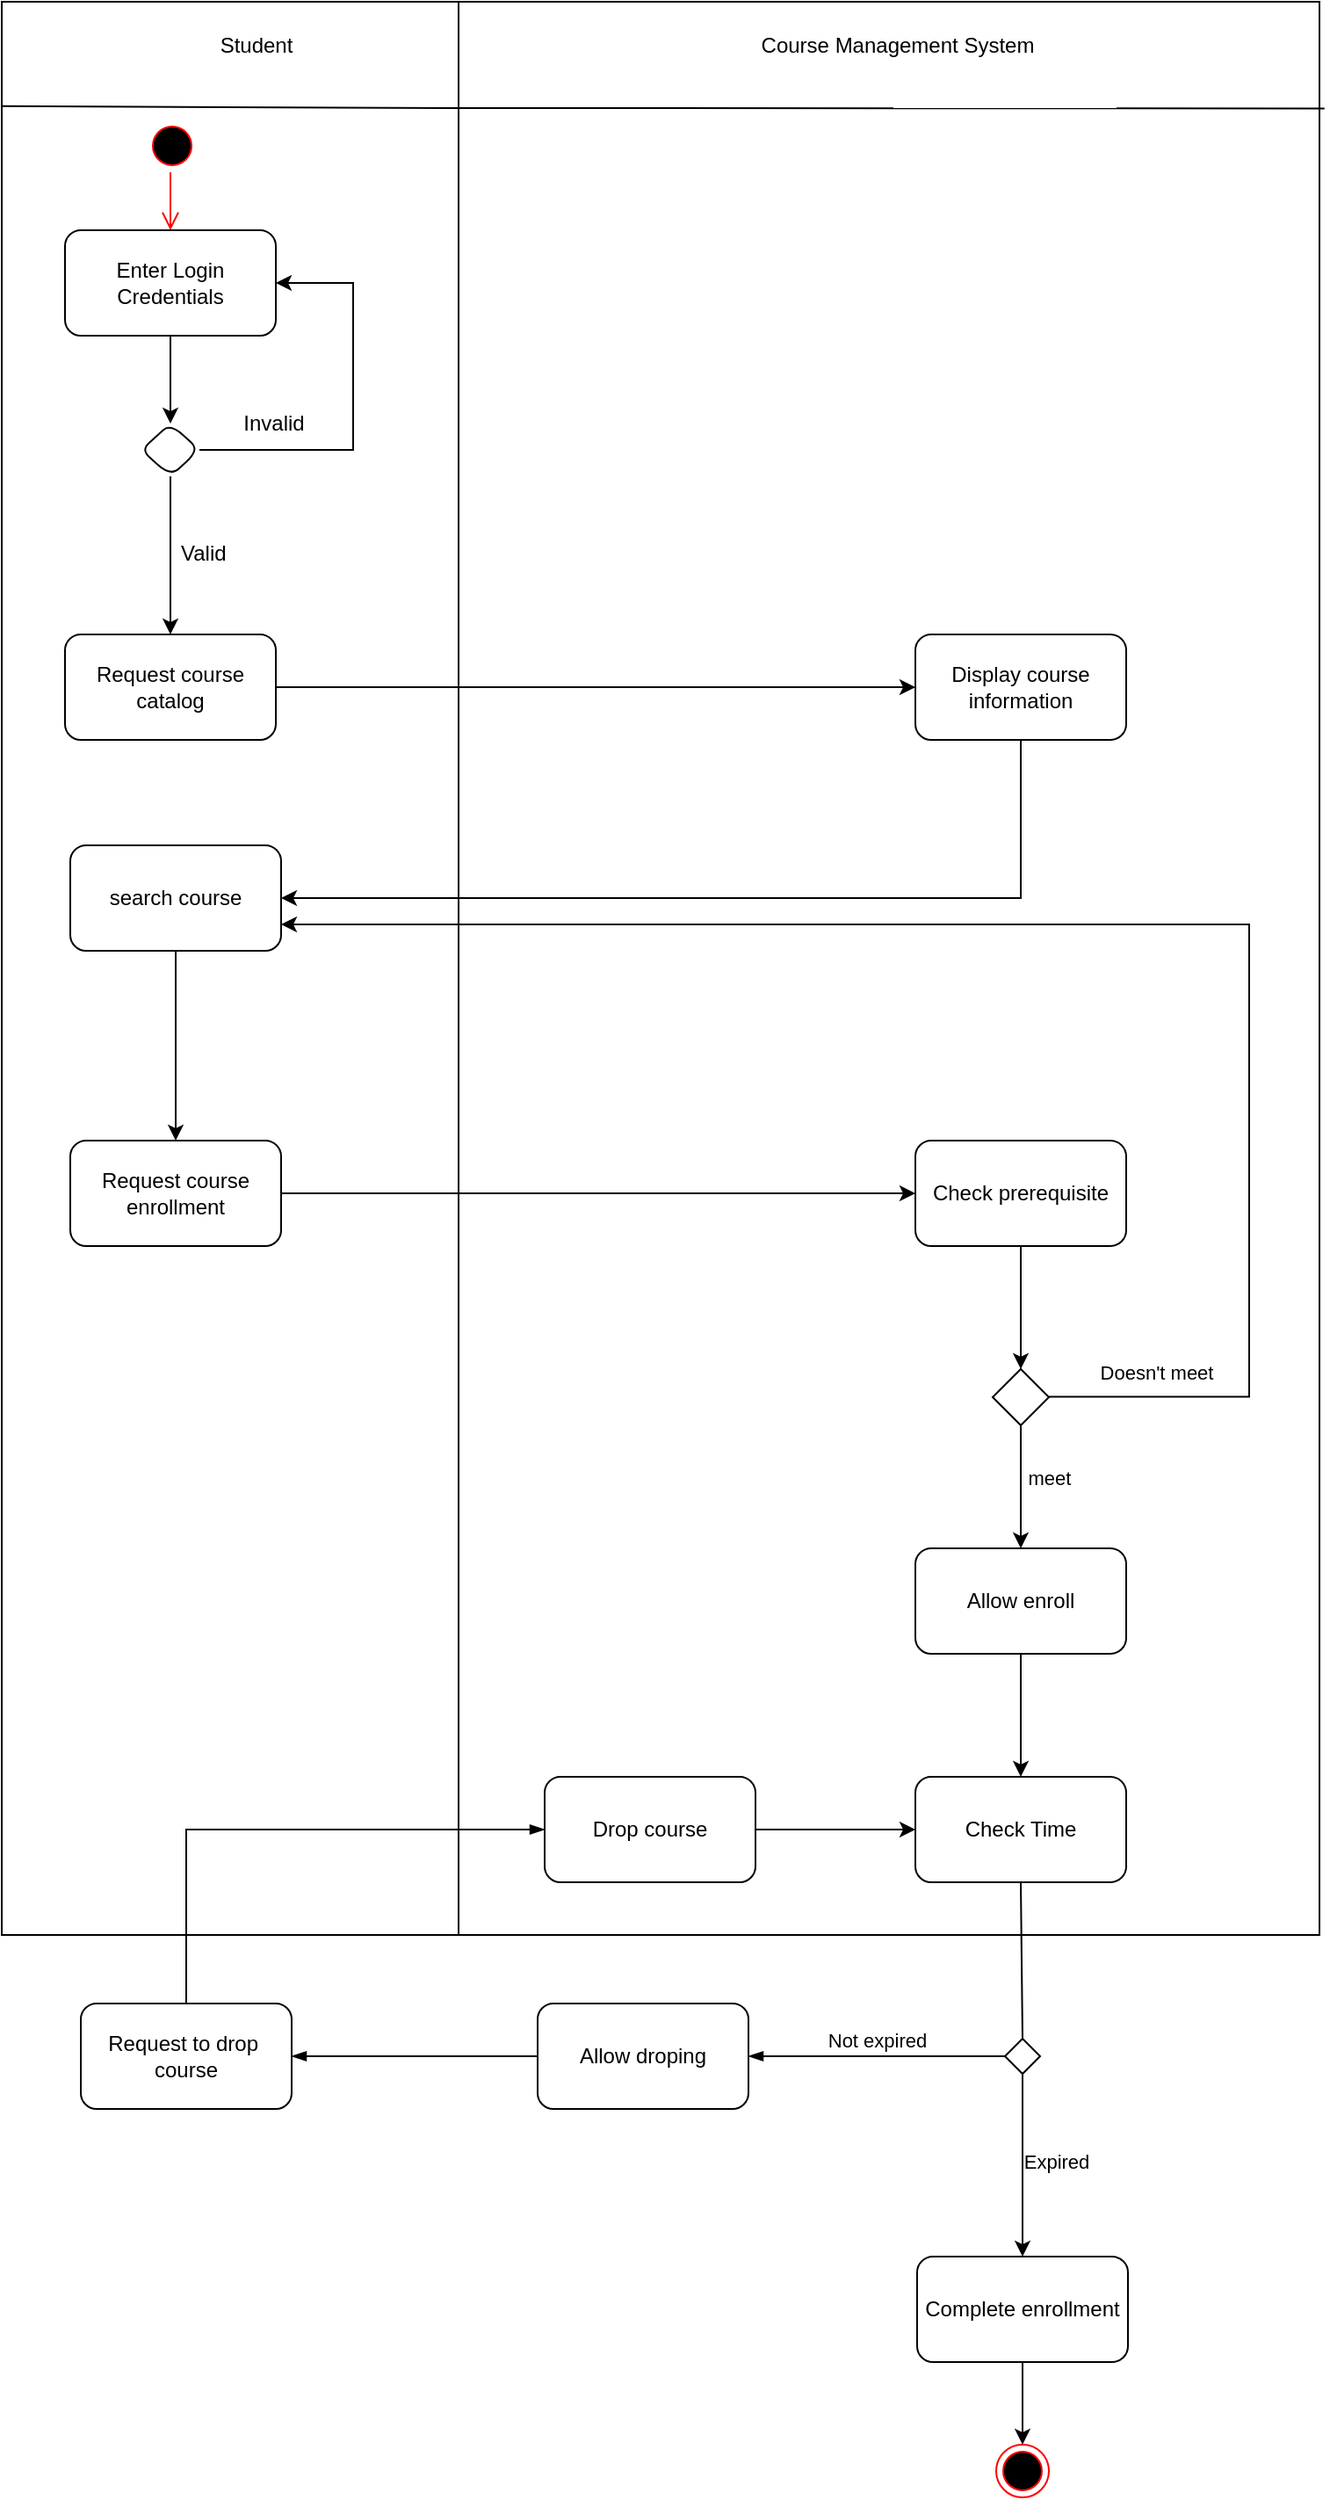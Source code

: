 <mxfile version="21.6.8" type="github">
  <diagram id="u5vGmWUHj94ZVuLHB5vo" name="Page-1">
    <mxGraphModel dx="1050" dy="579" grid="1" gridSize="10" guides="1" tooltips="1" connect="1" arrows="1" fold="1" page="1" pageScale="1" pageWidth="850" pageHeight="1100" math="0" shadow="0">
      <root>
        <mxCell id="0" />
        <mxCell id="1" parent="0" />
        <mxCell id="R87cReTE7S4wy29HUXbB-7" value="" style="rounded=0;whiteSpace=wrap;html=1;" parent="1" vertex="1">
          <mxGeometry x="80" y="60" width="340" height="1100" as="geometry" />
        </mxCell>
        <mxCell id="R87cReTE7S4wy29HUXbB-10" value="" style="endArrow=none;html=1;rounded=0;exitX=-0.001;exitY=0.054;exitDx=0;exitDy=0;exitPerimeter=0;entryX=1.017;entryY=0.125;entryDx=0;entryDy=0;entryPerimeter=0;" parent="1" edge="1" source="R87cReTE7S4wy29HUXbB-7">
          <mxGeometry width="50" height="50" relative="1" as="geometry">
            <mxPoint x="210" y="120.0" as="sourcePoint" />
            <mxPoint x="477.28" y="121.1" as="targetPoint" />
          </mxGeometry>
        </mxCell>
        <mxCell id="R87cReTE7S4wy29HUXbB-12" value="" style="rounded=0;whiteSpace=wrap;html=1;" parent="1" vertex="1">
          <mxGeometry x="340" y="60" width="490" height="1100" as="geometry" />
        </mxCell>
        <mxCell id="R87cReTE7S4wy29HUXbB-13" value="" style="endArrow=none;html=1;rounded=0;entryX=1.007;entryY=0.057;entryDx=0;entryDy=0;entryPerimeter=0;exitX=-0.006;exitY=0.055;exitDx=0;exitDy=0;exitPerimeter=0;" parent="1" edge="1" source="R87cReTE7S4wy29HUXbB-12">
          <mxGeometry width="50" height="50" relative="1" as="geometry">
            <mxPoint x="410" y="121" as="sourcePoint" />
            <mxPoint x="832.87" y="120.7" as="targetPoint" />
          </mxGeometry>
        </mxCell>
        <mxCell id="R87cReTE7S4wy29HUXbB-14" value="Student" style="text;html=1;strokeColor=none;fillColor=none;align=center;verticalAlign=middle;whiteSpace=wrap;rounded=0;" parent="1" vertex="1">
          <mxGeometry x="195" y="70" width="60" height="30" as="geometry" />
        </mxCell>
        <mxCell id="R87cReTE7S4wy29HUXbB-15" value="Course Management System" style="text;html=1;strokeColor=none;fillColor=none;align=center;verticalAlign=middle;whiteSpace=wrap;rounded=0;" parent="1" vertex="1">
          <mxGeometry x="490" y="70" width="200" height="30" as="geometry" />
        </mxCell>
        <mxCell id="R87cReTE7S4wy29HUXbB-21" value="Request course&lt;br&gt;catalog" style="rounded=1;whiteSpace=wrap;html=1;" parent="1" vertex="1">
          <mxGeometry x="116" y="420" width="120" height="60" as="geometry" />
        </mxCell>
        <mxCell id="R87cReTE7S4wy29HUXbB-23" value="search course" style="rounded=1;whiteSpace=wrap;html=1;" parent="1" vertex="1">
          <mxGeometry x="119" y="540" width="120" height="60" as="geometry" />
        </mxCell>
        <mxCell id="R87cReTE7S4wy29HUXbB-25" value="Request course enrollment" style="rounded=1;whiteSpace=wrap;html=1;" parent="1" vertex="1">
          <mxGeometry x="119" y="708" width="120" height="60" as="geometry" />
        </mxCell>
        <mxCell id="R87cReTE7S4wy29HUXbB-26" value="" style="endArrow=classic;html=1;rounded=0;endFill=1;exitX=0.5;exitY=1;exitDx=0;exitDy=0;" parent="1" source="R87cReTE7S4wy29HUXbB-23" target="R87cReTE7S4wy29HUXbB-25" edge="1">
          <mxGeometry width="50" height="50" relative="1" as="geometry">
            <mxPoint x="-91" y="567" as="sourcePoint" />
            <mxPoint x="-91" y="598" as="targetPoint" />
          </mxGeometry>
        </mxCell>
        <mxCell id="R87cReTE7S4wy29HUXbB-28" value="Display course information" style="rounded=1;whiteSpace=wrap;html=1;" parent="1" vertex="1">
          <mxGeometry x="600.0" y="420" width="120" height="60" as="geometry" />
        </mxCell>
        <mxCell id="R87cReTE7S4wy29HUXbB-29" value="" style="endArrow=classic;html=1;rounded=0;exitX=1;exitY=0.5;exitDx=0;exitDy=0;" parent="1" source="R87cReTE7S4wy29HUXbB-21" target="R87cReTE7S4wy29HUXbB-28" edge="1">
          <mxGeometry width="50" height="50" relative="1" as="geometry">
            <mxPoint x="340" y="648" as="sourcePoint" />
            <mxPoint x="530" y="568" as="targetPoint" />
          </mxGeometry>
        </mxCell>
        <mxCell id="R87cReTE7S4wy29HUXbB-30" value="" style="endArrow=classic;html=1;rounded=0;entryX=1;entryY=0.5;entryDx=0;entryDy=0;" parent="1" source="R87cReTE7S4wy29HUXbB-28" target="R87cReTE7S4wy29HUXbB-23" edge="1">
          <mxGeometry width="50" height="50" relative="1" as="geometry">
            <mxPoint x="566" y="657.5" as="sourcePoint" />
            <mxPoint x="380" y="657.5" as="targetPoint" />
            <Array as="points">
              <mxPoint x="660" y="570" />
              <mxPoint x="600" y="570" />
              <mxPoint x="510" y="570" />
            </Array>
          </mxGeometry>
        </mxCell>
        <mxCell id="1ouU2fpg87D5UkYjvhuX-35" value="" style="edgeStyle=orthogonalEdgeStyle;rounded=0;orthogonalLoop=1;jettySize=auto;html=1;" edge="1" parent="1" source="R87cReTE7S4wy29HUXbB-31" target="1ouU2fpg87D5UkYjvhuX-34">
          <mxGeometry relative="1" as="geometry" />
        </mxCell>
        <mxCell id="R87cReTE7S4wy29HUXbB-31" value="Check prerequisite" style="rounded=1;whiteSpace=wrap;html=1;" parent="1" vertex="1">
          <mxGeometry x="600" y="708" width="120" height="60" as="geometry" />
        </mxCell>
        <mxCell id="R87cReTE7S4wy29HUXbB-32" value="" style="endArrow=classic;html=1;rounded=0;entryX=0;entryY=0.5;entryDx=0;entryDy=0;" parent="1" source="R87cReTE7S4wy29HUXbB-25" edge="1" target="R87cReTE7S4wy29HUXbB-31">
          <mxGeometry width="50" height="50" relative="1" as="geometry">
            <mxPoint x="354" y="737.5" as="sourcePoint" />
            <mxPoint x="540" y="737.5" as="targetPoint" />
          </mxGeometry>
        </mxCell>
        <mxCell id="1ouU2fpg87D5UkYjvhuX-42" value="" style="edgeStyle=orthogonalEdgeStyle;rounded=0;orthogonalLoop=1;jettySize=auto;html=1;" edge="1" parent="1" source="R87cReTE7S4wy29HUXbB-36" target="R87cReTE7S4wy29HUXbB-38">
          <mxGeometry relative="1" as="geometry" />
        </mxCell>
        <mxCell id="R87cReTE7S4wy29HUXbB-36" value="Allow enroll" style="rounded=1;whiteSpace=wrap;html=1;" parent="1" vertex="1">
          <mxGeometry x="600" y="940" width="120" height="60" as="geometry" />
        </mxCell>
        <mxCell id="R87cReTE7S4wy29HUXbB-38" value="Check Time" style="rounded=1;whiteSpace=wrap;html=1;" parent="1" vertex="1">
          <mxGeometry x="600.0" y="1070" width="120" height="60" as="geometry" />
        </mxCell>
        <mxCell id="1ouU2fpg87D5UkYjvhuX-46" value="" style="edgeStyle=orthogonalEdgeStyle;rounded=0;orthogonalLoop=1;jettySize=auto;html=1;" edge="1" parent="1" source="R87cReTE7S4wy29HUXbB-40" target="R87cReTE7S4wy29HUXbB-41">
          <mxGeometry relative="1" as="geometry" />
        </mxCell>
        <mxCell id="1ouU2fpg87D5UkYjvhuX-47" value="Expired" style="edgeLabel;html=1;align=center;verticalAlign=middle;resizable=0;points=[];" vertex="1" connectable="0" parent="1ouU2fpg87D5UkYjvhuX-46">
          <mxGeometry x="-0.046" y="-2" relative="1" as="geometry">
            <mxPoint x="21" as="offset" />
          </mxGeometry>
        </mxCell>
        <mxCell id="R87cReTE7S4wy29HUXbB-40" value="" style="rhombus;whiteSpace=wrap;html=1;" parent="1" vertex="1">
          <mxGeometry x="651" y="1219" width="20" height="20" as="geometry" />
        </mxCell>
        <mxCell id="1ouU2fpg87D5UkYjvhuX-44" value="" style="edgeStyle=orthogonalEdgeStyle;rounded=0;orthogonalLoop=1;jettySize=auto;html=1;" edge="1" parent="1" source="R87cReTE7S4wy29HUXbB-41" target="1ouU2fpg87D5UkYjvhuX-43">
          <mxGeometry relative="1" as="geometry" />
        </mxCell>
        <mxCell id="R87cReTE7S4wy29HUXbB-41" value="Complete enrollment" style="rounded=1;whiteSpace=wrap;html=1;" parent="1" vertex="1">
          <mxGeometry x="601.0" y="1343" width="120" height="60" as="geometry" />
        </mxCell>
        <mxCell id="1ouU2fpg87D5UkYjvhuX-45" value="" style="edgeStyle=orthogonalEdgeStyle;rounded=0;orthogonalLoop=1;jettySize=auto;html=1;" edge="1" parent="1" source="R87cReTE7S4wy29HUXbB-42" target="R87cReTE7S4wy29HUXbB-38">
          <mxGeometry relative="1" as="geometry" />
        </mxCell>
        <mxCell id="R87cReTE7S4wy29HUXbB-42" value="Drop course" style="rounded=1;whiteSpace=wrap;html=1;" parent="1" vertex="1">
          <mxGeometry x="389" y="1070" width="120" height="60" as="geometry" />
        </mxCell>
        <mxCell id="R87cReTE7S4wy29HUXbB-43" value="Allow droping" style="rounded=1;whiteSpace=wrap;html=1;" parent="1" vertex="1">
          <mxGeometry x="385" y="1199" width="120" height="60" as="geometry" />
        </mxCell>
        <mxCell id="R87cReTE7S4wy29HUXbB-44" value="Request to drop&amp;nbsp;&lt;br&gt;course" style="rounded=1;whiteSpace=wrap;html=1;" parent="1" vertex="1">
          <mxGeometry x="125" y="1199" width="120" height="60" as="geometry" />
        </mxCell>
        <mxCell id="R87cReTE7S4wy29HUXbB-52" value="" style="endArrow=blockThin;html=1;rounded=0;endFill=1;exitX=0;exitY=0.5;exitDx=0;exitDy=0;entryX=1;entryY=0.5;entryDx=0;entryDy=0;" parent="1" source="R87cReTE7S4wy29HUXbB-43" target="R87cReTE7S4wy29HUXbB-44" edge="1">
          <mxGeometry width="50" height="50" relative="1" as="geometry">
            <mxPoint x="400" y="1243" as="sourcePoint" />
            <mxPoint x="400" y="1303" as="targetPoint" />
            <Array as="points" />
          </mxGeometry>
        </mxCell>
        <mxCell id="R87cReTE7S4wy29HUXbB-53" value="" style="endArrow=blockThin;html=1;rounded=0;endFill=1;exitX=0;exitY=0.5;exitDx=0;exitDy=0;entryX=1;entryY=0.5;entryDx=0;entryDy=0;" parent="1" source="R87cReTE7S4wy29HUXbB-40" target="R87cReTE7S4wy29HUXbB-43" edge="1">
          <mxGeometry width="50" height="50" relative="1" as="geometry">
            <mxPoint x="620" y="1273" as="sourcePoint" />
            <mxPoint x="620" y="1333" as="targetPoint" />
            <Array as="points" />
          </mxGeometry>
        </mxCell>
        <mxCell id="1ouU2fpg87D5UkYjvhuX-48" value="Not expired" style="edgeLabel;html=1;align=center;verticalAlign=middle;resizable=0;points=[];" vertex="1" connectable="0" parent="R87cReTE7S4wy29HUXbB-53">
          <mxGeometry x="0.003" y="-2" relative="1" as="geometry">
            <mxPoint y="-7" as="offset" />
          </mxGeometry>
        </mxCell>
        <mxCell id="R87cReTE7S4wy29HUXbB-54" value="" style="endArrow=blockThin;html=1;rounded=0;endFill=1;entryX=0;entryY=0.5;entryDx=0;entryDy=0;" parent="1" source="R87cReTE7S4wy29HUXbB-44" target="R87cReTE7S4wy29HUXbB-42" edge="1">
          <mxGeometry width="50" height="50" relative="1" as="geometry">
            <mxPoint x="310" y="1383" as="sourcePoint" />
            <mxPoint x="310" y="1443" as="targetPoint" />
            <Array as="points">
              <mxPoint x="185" y="1100" />
            </Array>
          </mxGeometry>
        </mxCell>
        <mxCell id="R87cReTE7S4wy29HUXbB-57" value="" style="endArrow=none;html=1;rounded=0;entryX=0.5;entryY=1;entryDx=0;entryDy=0;exitX=0.5;exitY=0;exitDx=0;exitDy=0;" parent="1" source="R87cReTE7S4wy29HUXbB-40" target="R87cReTE7S4wy29HUXbB-38" edge="1">
          <mxGeometry width="50" height="50" relative="1" as="geometry">
            <mxPoint x="480" y="1413" as="sourcePoint" />
            <mxPoint x="530" y="1363" as="targetPoint" />
          </mxGeometry>
        </mxCell>
        <mxCell id="1ouU2fpg87D5UkYjvhuX-10" value="" style="ellipse;html=1;shape=startState;fillColor=#000000;strokeColor=#ff0000;" vertex="1" parent="1">
          <mxGeometry x="162" y="127" width="30" height="30" as="geometry" />
        </mxCell>
        <mxCell id="1ouU2fpg87D5UkYjvhuX-11" value="" style="edgeStyle=orthogonalEdgeStyle;html=1;verticalAlign=bottom;endArrow=open;endSize=8;strokeColor=#ff0000;rounded=0;" edge="1" parent="1">
          <mxGeometry relative="1" as="geometry">
            <mxPoint x="176" y="190" as="targetPoint" />
            <mxPoint x="176" y="157" as="sourcePoint" />
          </mxGeometry>
        </mxCell>
        <mxCell id="1ouU2fpg87D5UkYjvhuX-18" value="" style="edgeStyle=orthogonalEdgeStyle;rounded=0;orthogonalLoop=1;jettySize=auto;html=1;" edge="1" parent="1" source="1ouU2fpg87D5UkYjvhuX-12" target="1ouU2fpg87D5UkYjvhuX-17">
          <mxGeometry relative="1" as="geometry" />
        </mxCell>
        <mxCell id="1ouU2fpg87D5UkYjvhuX-12" value="Enter Login Credentials" style="rounded=1;whiteSpace=wrap;html=1;" vertex="1" parent="1">
          <mxGeometry x="116" y="190" width="120" height="60" as="geometry" />
        </mxCell>
        <mxCell id="1ouU2fpg87D5UkYjvhuX-21" value="" style="edgeStyle=orthogonalEdgeStyle;rounded=0;orthogonalLoop=1;jettySize=auto;html=1;entryX=1;entryY=0.5;entryDx=0;entryDy=0;" edge="1" parent="1" source="1ouU2fpg87D5UkYjvhuX-17" target="1ouU2fpg87D5UkYjvhuX-12">
          <mxGeometry relative="1" as="geometry">
            <mxPoint x="290" y="315" as="targetPoint" />
            <Array as="points">
              <mxPoint x="280" y="315" />
              <mxPoint x="280" y="220" />
            </Array>
          </mxGeometry>
        </mxCell>
        <mxCell id="1ouU2fpg87D5UkYjvhuX-25" value="" style="edgeStyle=orthogonalEdgeStyle;rounded=0;orthogonalLoop=1;jettySize=auto;html=1;" edge="1" parent="1" source="1ouU2fpg87D5UkYjvhuX-17" target="R87cReTE7S4wy29HUXbB-21">
          <mxGeometry relative="1" as="geometry" />
        </mxCell>
        <mxCell id="1ouU2fpg87D5UkYjvhuX-17" value="" style="rhombus;whiteSpace=wrap;html=1;rounded=1;" vertex="1" parent="1">
          <mxGeometry x="159.5" y="300" width="33" height="30" as="geometry" />
        </mxCell>
        <UserObject label="Invalid" placeholders="1" name="Variable" id="1ouU2fpg87D5UkYjvhuX-27">
          <mxCell style="text;html=1;strokeColor=none;fillColor=none;align=center;verticalAlign=middle;whiteSpace=wrap;overflow=hidden;" vertex="1" parent="1">
            <mxGeometry x="195" y="290" width="80" height="20" as="geometry" />
          </mxCell>
        </UserObject>
        <mxCell id="1ouU2fpg87D5UkYjvhuX-29" value="Valid" style="text;strokeColor=none;fillColor=none;align=left;verticalAlign=top;spacingLeft=4;spacingRight=4;overflow=hidden;rotatable=0;points=[[0,0.5],[1,0.5]];portConstraint=eastwest;whiteSpace=wrap;html=1;" vertex="1" parent="1">
          <mxGeometry x="176" y="360" width="60" height="26" as="geometry" />
        </mxCell>
        <mxCell id="1ouU2fpg87D5UkYjvhuX-37" value="" style="edgeStyle=elbowEdgeStyle;rounded=0;orthogonalLoop=1;jettySize=auto;html=1;entryX=1;entryY=0.75;entryDx=0;entryDy=0;" edge="1" parent="1" target="R87cReTE7S4wy29HUXbB-23">
          <mxGeometry relative="1" as="geometry">
            <mxPoint x="676" y="853.75" as="sourcePoint" />
            <mxPoint x="390" y="574" as="targetPoint" />
            <Array as="points">
              <mxPoint x="790" y="710" />
            </Array>
          </mxGeometry>
        </mxCell>
        <mxCell id="1ouU2fpg87D5UkYjvhuX-39" value="Doesn&#39;t meet" style="edgeLabel;html=1;align=center;verticalAlign=middle;resizable=0;points=[];" vertex="1" connectable="0" parent="1ouU2fpg87D5UkYjvhuX-37">
          <mxGeometry x="-0.87" y="1" relative="1" as="geometry">
            <mxPoint y="-13" as="offset" />
          </mxGeometry>
        </mxCell>
        <mxCell id="1ouU2fpg87D5UkYjvhuX-40" value="" style="edgeStyle=orthogonalEdgeStyle;rounded=0;orthogonalLoop=1;jettySize=auto;html=1;" edge="1" parent="1" source="1ouU2fpg87D5UkYjvhuX-34" target="R87cReTE7S4wy29HUXbB-36">
          <mxGeometry relative="1" as="geometry" />
        </mxCell>
        <mxCell id="1ouU2fpg87D5UkYjvhuX-41" value="meet" style="edgeLabel;html=1;align=center;verticalAlign=middle;resizable=0;points=[];" vertex="1" connectable="0" parent="1ouU2fpg87D5UkYjvhuX-40">
          <mxGeometry x="-0.229" y="3" relative="1" as="geometry">
            <mxPoint x="13" y="3" as="offset" />
          </mxGeometry>
        </mxCell>
        <mxCell id="1ouU2fpg87D5UkYjvhuX-34" value="" style="rhombus;whiteSpace=wrap;html=1;rounded=1;arcSize=0;" vertex="1" parent="1">
          <mxGeometry x="644" y="838" width="32" height="32" as="geometry" />
        </mxCell>
        <mxCell id="1ouU2fpg87D5UkYjvhuX-43" value="" style="ellipse;html=1;shape=endState;fillColor=#000000;strokeColor=#ff0000;" vertex="1" parent="1">
          <mxGeometry x="646" y="1450" width="30" height="30" as="geometry" />
        </mxCell>
      </root>
    </mxGraphModel>
  </diagram>
</mxfile>
